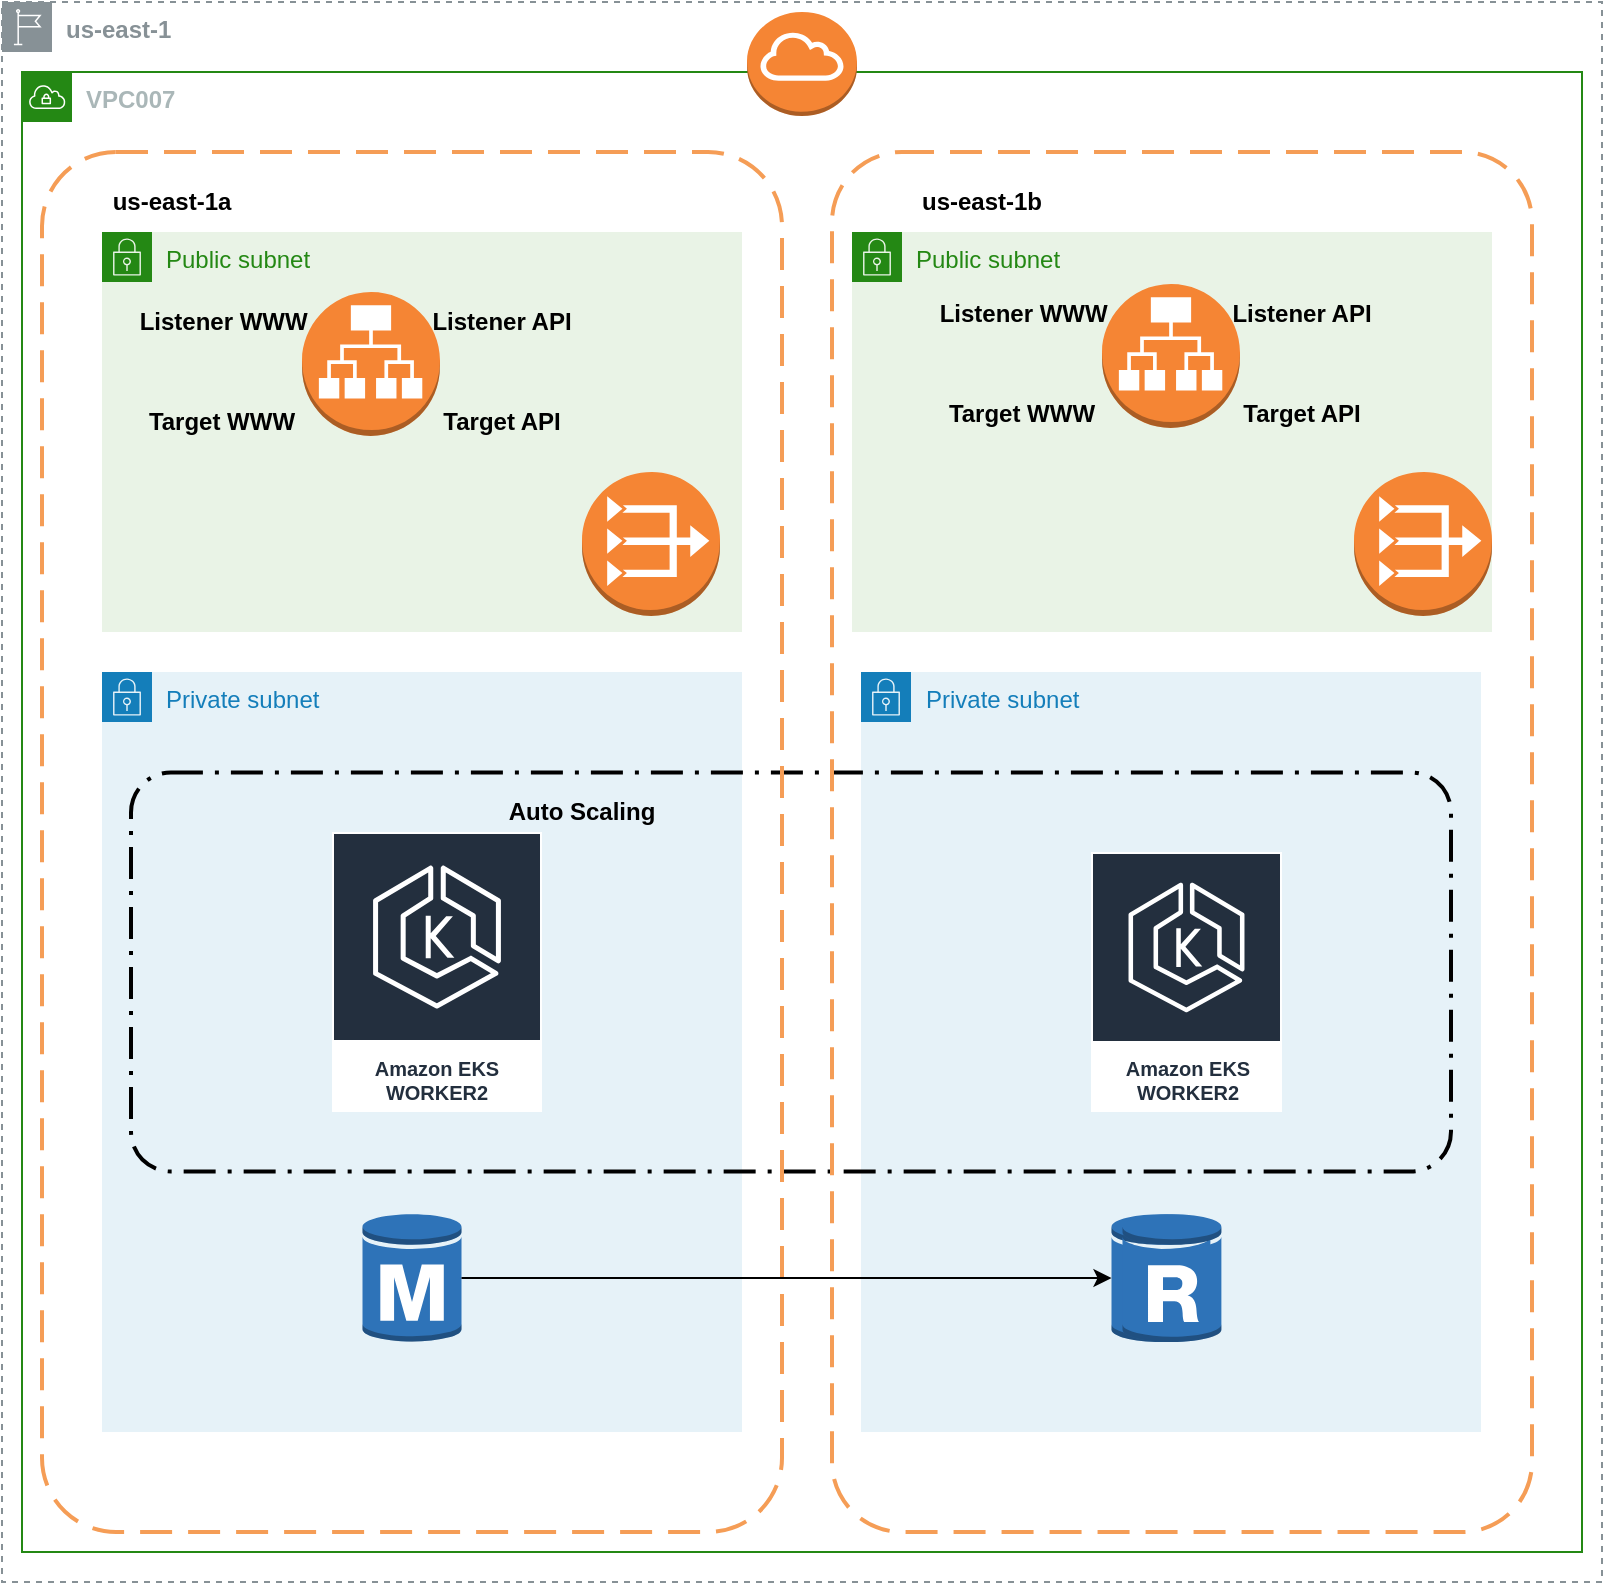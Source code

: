 <mxfile version="16.1.0" type="github">
  <diagram id="SR_4pRoGoDqsYM3gGltI" name="Page-1">
    <mxGraphModel dx="1055" dy="743" grid="1" gridSize="10" guides="1" tooltips="1" connect="1" arrows="1" fold="1" page="1" pageScale="1" pageWidth="850" pageHeight="1100" math="0" shadow="0">
      <root>
        <mxCell id="0" />
        <mxCell id="1" parent="0" />
        <mxCell id="BQqs-eVoa-7M6T6eeTgY-2" value="&lt;b&gt;us-east-1&lt;/b&gt;" style="sketch=0;outlineConnect=0;gradientColor=none;html=1;whiteSpace=wrap;fontSize=12;fontStyle=0;shape=mxgraph.aws4.group;grIcon=mxgraph.aws4.group_region;strokeColor=#879196;fillColor=none;verticalAlign=top;align=left;spacingLeft=30;fontColor=#879196;dashed=1;shadow=0;" vertex="1" parent="1">
          <mxGeometry x="20" y="10" width="800" height="790" as="geometry" />
        </mxCell>
        <mxCell id="BQqs-eVoa-7M6T6eeTgY-3" value="&lt;b&gt;VPC007&lt;/b&gt;" style="points=[[0,0],[0.25,0],[0.5,0],[0.75,0],[1,0],[1,0.25],[1,0.5],[1,0.75],[1,1],[0.75,1],[0.5,1],[0.25,1],[0,1],[0,0.75],[0,0.5],[0,0.25]];outlineConnect=0;gradientColor=none;html=1;whiteSpace=wrap;fontSize=12;fontStyle=0;container=1;pointerEvents=0;collapsible=0;recursiveResize=0;shape=mxgraph.aws4.group;grIcon=mxgraph.aws4.group_vpc;strokeColor=#248814;fillColor=none;verticalAlign=top;align=left;spacingLeft=30;fontColor=#AAB7B8;dashed=0;" vertex="1" parent="1">
          <mxGeometry x="30" y="45" width="780" height="740" as="geometry" />
        </mxCell>
        <mxCell id="BQqs-eVoa-7M6T6eeTgY-14" value="Private subnet" style="points=[[0,0],[0.25,0],[0.5,0],[0.75,0],[1,0],[1,0.25],[1,0.5],[1,0.75],[1,1],[0.75,1],[0.5,1],[0.25,1],[0,1],[0,0.75],[0,0.5],[0,0.25]];outlineConnect=0;gradientColor=none;html=1;whiteSpace=wrap;fontSize=12;fontStyle=0;container=1;pointerEvents=0;collapsible=0;recursiveResize=0;shape=mxgraph.aws4.group;grIcon=mxgraph.aws4.group_security_group;grStroke=0;strokeColor=#147EBA;fillColor=#E6F2F8;verticalAlign=top;align=left;spacingLeft=30;fontColor=#147EBA;dashed=0;shadow=0;" vertex="1" parent="BQqs-eVoa-7M6T6eeTgY-3">
          <mxGeometry x="40" y="300" width="320" height="380" as="geometry" />
        </mxCell>
        <mxCell id="BQqs-eVoa-7M6T6eeTgY-19" value="" style="outlineConnect=0;dashed=0;verticalLabelPosition=bottom;verticalAlign=top;align=center;html=1;shape=mxgraph.aws3.rds_db_instance;fillColor=#2E73B8;gradientColor=none;shadow=0;" vertex="1" parent="BQqs-eVoa-7M6T6eeTgY-14">
          <mxGeometry x="130.25" y="270" width="49.5" height="66" as="geometry" />
        </mxCell>
        <mxCell id="BQqs-eVoa-7M6T6eeTgY-17" value="Private subnet" style="points=[[0,0],[0.25,0],[0.5,0],[0.75,0],[1,0],[1,0.25],[1,0.5],[1,0.75],[1,1],[0.75,1],[0.5,1],[0.25,1],[0,1],[0,0.75],[0,0.5],[0,0.25]];outlineConnect=0;gradientColor=none;html=1;whiteSpace=wrap;fontSize=12;fontStyle=0;container=1;pointerEvents=0;collapsible=0;recursiveResize=0;shape=mxgraph.aws4.group;grIcon=mxgraph.aws4.group_security_group;grStroke=0;strokeColor=#147EBA;fillColor=#E6F2F8;verticalAlign=top;align=left;spacingLeft=30;fontColor=#147EBA;dashed=0;shadow=0;" vertex="1" parent="BQqs-eVoa-7M6T6eeTgY-3">
          <mxGeometry x="419.5" y="300" width="310" height="380" as="geometry" />
        </mxCell>
        <mxCell id="BQqs-eVoa-7M6T6eeTgY-20" value="" style="outlineConnect=0;dashed=0;verticalLabelPosition=bottom;verticalAlign=top;align=center;html=1;shape=mxgraph.aws3.rds_db_instance_read_replica;fillColor=#2E73B8;gradientColor=none;shadow=0;" vertex="1" parent="BQqs-eVoa-7M6T6eeTgY-17">
          <mxGeometry x="125.25" y="270" width="49.5" height="66" as="geometry" />
        </mxCell>
        <mxCell id="BQqs-eVoa-7M6T6eeTgY-24" value="" style="rounded=1;arcSize=10;dashed=1;fillColor=none;gradientColor=none;dashPattern=8 3 1 3;strokeWidth=2;shadow=0;" vertex="1" parent="BQqs-eVoa-7M6T6eeTgY-17">
          <mxGeometry x="-365" y="50.25" width="660" height="199.5" as="geometry" />
        </mxCell>
        <mxCell id="BQqs-eVoa-7M6T6eeTgY-4" value="" style="rounded=1;arcSize=10;dashed=1;strokeColor=#F59D56;fillColor=none;gradientColor=none;dashPattern=8 4;strokeWidth=2;" vertex="1" parent="BQqs-eVoa-7M6T6eeTgY-3">
          <mxGeometry x="10" y="40" width="370" height="690" as="geometry" />
        </mxCell>
        <mxCell id="BQqs-eVoa-7M6T6eeTgY-5" value="" style="rounded=1;arcSize=10;dashed=1;strokeColor=#F59D56;fillColor=none;gradientColor=none;dashPattern=8 4;strokeWidth=2;" vertex="1" parent="BQqs-eVoa-7M6T6eeTgY-3">
          <mxGeometry x="405" y="40" width="350" height="690" as="geometry" />
        </mxCell>
        <mxCell id="BQqs-eVoa-7M6T6eeTgY-11" value="&lt;b&gt;us-east-1a&lt;/b&gt;" style="text;html=1;strokeColor=none;fillColor=none;align=center;verticalAlign=middle;whiteSpace=wrap;rounded=0;shadow=0;" vertex="1" parent="BQqs-eVoa-7M6T6eeTgY-3">
          <mxGeometry x="30" y="50" width="90" height="30" as="geometry" />
        </mxCell>
        <mxCell id="BQqs-eVoa-7M6T6eeTgY-12" value="&lt;b&gt;us-east-1b&lt;/b&gt;" style="text;html=1;strokeColor=none;fillColor=none;align=center;verticalAlign=middle;whiteSpace=wrap;rounded=0;shadow=0;" vertex="1" parent="BQqs-eVoa-7M6T6eeTgY-3">
          <mxGeometry x="440" y="50" width="80" height="30" as="geometry" />
        </mxCell>
        <mxCell id="BQqs-eVoa-7M6T6eeTgY-16" value="Public subnet" style="points=[[0,0],[0.25,0],[0.5,0],[0.75,0],[1,0],[1,0.25],[1,0.5],[1,0.75],[1,1],[0.75,1],[0.5,1],[0.25,1],[0,1],[0,0.75],[0,0.5],[0,0.25]];outlineConnect=0;gradientColor=none;html=1;whiteSpace=wrap;fontSize=12;fontStyle=0;container=1;pointerEvents=0;collapsible=0;recursiveResize=0;shape=mxgraph.aws4.group;grIcon=mxgraph.aws4.group_security_group;grStroke=0;strokeColor=#248814;fillColor=#E9F3E6;verticalAlign=top;align=left;spacingLeft=30;fontColor=#248814;dashed=0;shadow=0;" vertex="1" parent="BQqs-eVoa-7M6T6eeTgY-3">
          <mxGeometry x="40" y="80" width="320" height="200" as="geometry" />
        </mxCell>
        <mxCell id="BQqs-eVoa-7M6T6eeTgY-18" value="Public subnet" style="points=[[0,0],[0.25,0],[0.5,0],[0.75,0],[1,0],[1,0.25],[1,0.5],[1,0.75],[1,1],[0.75,1],[0.5,1],[0.25,1],[0,1],[0,0.75],[0,0.5],[0,0.25]];outlineConnect=0;gradientColor=none;html=1;whiteSpace=wrap;fontSize=12;fontStyle=0;container=1;pointerEvents=0;collapsible=0;recursiveResize=0;shape=mxgraph.aws4.group;grIcon=mxgraph.aws4.group_security_group;grStroke=0;strokeColor=#248814;fillColor=#E9F3E6;verticalAlign=top;align=left;spacingLeft=30;fontColor=#248814;dashed=0;shadow=0;" vertex="1" parent="BQqs-eVoa-7M6T6eeTgY-3">
          <mxGeometry x="415" y="80" width="320" height="200" as="geometry" />
        </mxCell>
        <mxCell id="BQqs-eVoa-7M6T6eeTgY-22" value="Amazon EKS WORKER2" style="sketch=0;outlineConnect=0;fontColor=#232F3E;gradientColor=none;strokeColor=#ffffff;fillColor=#232F3E;dashed=0;verticalLabelPosition=middle;verticalAlign=bottom;align=center;html=1;whiteSpace=wrap;fontSize=10;fontStyle=1;spacing=3;shape=mxgraph.aws4.productIcon;prIcon=mxgraph.aws4.eks;shadow=0;" vertex="1" parent="BQqs-eVoa-7M6T6eeTgY-3">
          <mxGeometry x="155" y="380" width="105" height="140" as="geometry" />
        </mxCell>
        <mxCell id="BQqs-eVoa-7M6T6eeTgY-23" value="Amazon EKS WORKER2" style="sketch=0;outlineConnect=0;fontColor=#232F3E;gradientColor=none;strokeColor=#ffffff;fillColor=#232F3E;dashed=0;verticalLabelPosition=middle;verticalAlign=bottom;align=center;html=1;whiteSpace=wrap;fontSize=10;fontStyle=1;spacing=3;shape=mxgraph.aws4.productIcon;prIcon=mxgraph.aws4.eks;shadow=0;" vertex="1" parent="BQqs-eVoa-7M6T6eeTgY-3">
          <mxGeometry x="534.5" y="390" width="95.5" height="130" as="geometry" />
        </mxCell>
        <mxCell id="BQqs-eVoa-7M6T6eeTgY-25" value="" style="outlineConnect=0;dashed=0;verticalLabelPosition=bottom;verticalAlign=top;align=center;html=1;shape=mxgraph.aws3.rds_db_instance_read_replica;fillColor=#2E73B8;gradientColor=none;shadow=0;" vertex="1" parent="BQqs-eVoa-7M6T6eeTgY-3">
          <mxGeometry x="550.25" y="570" width="49.5" height="66" as="geometry" />
        </mxCell>
        <mxCell id="BQqs-eVoa-7M6T6eeTgY-29" value="" style="outlineConnect=0;dashed=0;verticalLabelPosition=bottom;verticalAlign=top;align=center;html=1;shape=mxgraph.aws3.application_load_balancer;fillColor=#F58534;gradientColor=none;shadow=0;" vertex="1" parent="BQqs-eVoa-7M6T6eeTgY-3">
          <mxGeometry x="140" y="110" width="69" height="72" as="geometry" />
        </mxCell>
        <mxCell id="BQqs-eVoa-7M6T6eeTgY-35" value="" style="outlineConnect=0;dashed=0;verticalLabelPosition=bottom;verticalAlign=top;align=center;html=1;shape=mxgraph.aws3.vpc_nat_gateway;fillColor=#F58534;gradientColor=none;shadow=0;" vertex="1" parent="BQqs-eVoa-7M6T6eeTgY-3">
          <mxGeometry x="280" y="200" width="69" height="72" as="geometry" />
        </mxCell>
        <mxCell id="BQqs-eVoa-7M6T6eeTgY-36" value="" style="outlineConnect=0;dashed=0;verticalLabelPosition=bottom;verticalAlign=top;align=center;html=1;shape=mxgraph.aws3.vpc_nat_gateway;fillColor=#F58534;gradientColor=none;shadow=0;" vertex="1" parent="BQqs-eVoa-7M6T6eeTgY-3">
          <mxGeometry x="666" y="200" width="69" height="72" as="geometry" />
        </mxCell>
        <mxCell id="BQqs-eVoa-7M6T6eeTgY-37" value="&lt;b&gt;Listener WWW&amp;nbsp;&lt;/b&gt;" style="text;html=1;strokeColor=none;fillColor=none;align=center;verticalAlign=middle;whiteSpace=wrap;rounded=0;shadow=0;" vertex="1" parent="BQqs-eVoa-7M6T6eeTgY-3">
          <mxGeometry x="50" y="110" width="105" height="30" as="geometry" />
        </mxCell>
        <mxCell id="BQqs-eVoa-7M6T6eeTgY-38" value="&lt;b&gt;Target WWW&lt;/b&gt;" style="text;html=1;strokeColor=none;fillColor=none;align=center;verticalAlign=middle;whiteSpace=wrap;rounded=0;shadow=0;" vertex="1" parent="BQqs-eVoa-7M6T6eeTgY-3">
          <mxGeometry x="50" y="160" width="100" height="30" as="geometry" />
        </mxCell>
        <mxCell id="BQqs-eVoa-7M6T6eeTgY-39" value="&lt;b&gt;Listener API&lt;/b&gt;" style="text;html=1;strokeColor=none;fillColor=none;align=center;verticalAlign=middle;whiteSpace=wrap;rounded=0;shadow=0;" vertex="1" parent="BQqs-eVoa-7M6T6eeTgY-3">
          <mxGeometry x="190" y="110" width="100" height="30" as="geometry" />
        </mxCell>
        <mxCell id="BQqs-eVoa-7M6T6eeTgY-40" value="&lt;b&gt;Target API&lt;/b&gt;" style="text;html=1;strokeColor=none;fillColor=none;align=center;verticalAlign=middle;whiteSpace=wrap;rounded=0;shadow=0;" vertex="1" parent="BQqs-eVoa-7M6T6eeTgY-3">
          <mxGeometry x="190" y="160" width="100" height="30" as="geometry" />
        </mxCell>
        <mxCell id="BQqs-eVoa-7M6T6eeTgY-41" value="" style="outlineConnect=0;dashed=0;verticalLabelPosition=bottom;verticalAlign=top;align=center;html=1;shape=mxgraph.aws3.application_load_balancer;fillColor=#F58534;gradientColor=none;shadow=0;" vertex="1" parent="BQqs-eVoa-7M6T6eeTgY-3">
          <mxGeometry x="540" y="106" width="69" height="72" as="geometry" />
        </mxCell>
        <mxCell id="BQqs-eVoa-7M6T6eeTgY-42" value="&lt;b&gt;Listener WWW&amp;nbsp;&lt;/b&gt;" style="text;html=1;strokeColor=none;fillColor=none;align=center;verticalAlign=middle;whiteSpace=wrap;rounded=0;shadow=0;" vertex="1" parent="BQqs-eVoa-7M6T6eeTgY-3">
          <mxGeometry x="450" y="106" width="105" height="30" as="geometry" />
        </mxCell>
        <mxCell id="BQqs-eVoa-7M6T6eeTgY-43" value="&lt;b&gt;Target WWW&lt;/b&gt;" style="text;html=1;strokeColor=none;fillColor=none;align=center;verticalAlign=middle;whiteSpace=wrap;rounded=0;shadow=0;" vertex="1" parent="BQqs-eVoa-7M6T6eeTgY-3">
          <mxGeometry x="450" y="156" width="100" height="30" as="geometry" />
        </mxCell>
        <mxCell id="BQqs-eVoa-7M6T6eeTgY-44" value="&lt;b&gt;Listener API&lt;/b&gt;" style="text;html=1;strokeColor=none;fillColor=none;align=center;verticalAlign=middle;whiteSpace=wrap;rounded=0;shadow=0;" vertex="1" parent="BQqs-eVoa-7M6T6eeTgY-3">
          <mxGeometry x="590" y="106" width="100" height="30" as="geometry" />
        </mxCell>
        <mxCell id="BQqs-eVoa-7M6T6eeTgY-45" value="&lt;b&gt;Target API&lt;/b&gt;" style="text;html=1;strokeColor=none;fillColor=none;align=center;verticalAlign=middle;whiteSpace=wrap;rounded=0;shadow=0;" vertex="1" parent="BQqs-eVoa-7M6T6eeTgY-3">
          <mxGeometry x="590" y="156" width="100" height="30" as="geometry" />
        </mxCell>
        <mxCell id="BQqs-eVoa-7M6T6eeTgY-21" style="edgeStyle=orthogonalEdgeStyle;rounded=0;orthogonalLoop=1;jettySize=auto;html=1;" edge="1" parent="BQqs-eVoa-7M6T6eeTgY-3" source="BQqs-eVoa-7M6T6eeTgY-19" target="BQqs-eVoa-7M6T6eeTgY-20">
          <mxGeometry relative="1" as="geometry" />
        </mxCell>
        <mxCell id="BQqs-eVoa-7M6T6eeTgY-28" value="" style="outlineConnect=0;dashed=0;verticalLabelPosition=bottom;verticalAlign=top;align=center;html=1;shape=mxgraph.aws3.internet_gateway;fillColor=#F58534;gradientColor=none;shadow=0;" vertex="1" parent="BQqs-eVoa-7M6T6eeTgY-3">
          <mxGeometry x="362.5" y="-30" width="55" height="52" as="geometry" />
        </mxCell>
        <mxCell id="BQqs-eVoa-7M6T6eeTgY-27" value="&lt;b&gt;Auto Scaling&lt;/b&gt;" style="text;html=1;strokeColor=none;fillColor=none;align=center;verticalAlign=middle;whiteSpace=wrap;rounded=0;shadow=0;" vertex="1" parent="1">
          <mxGeometry x="250" y="400" width="120" height="30" as="geometry" />
        </mxCell>
      </root>
    </mxGraphModel>
  </diagram>
</mxfile>
